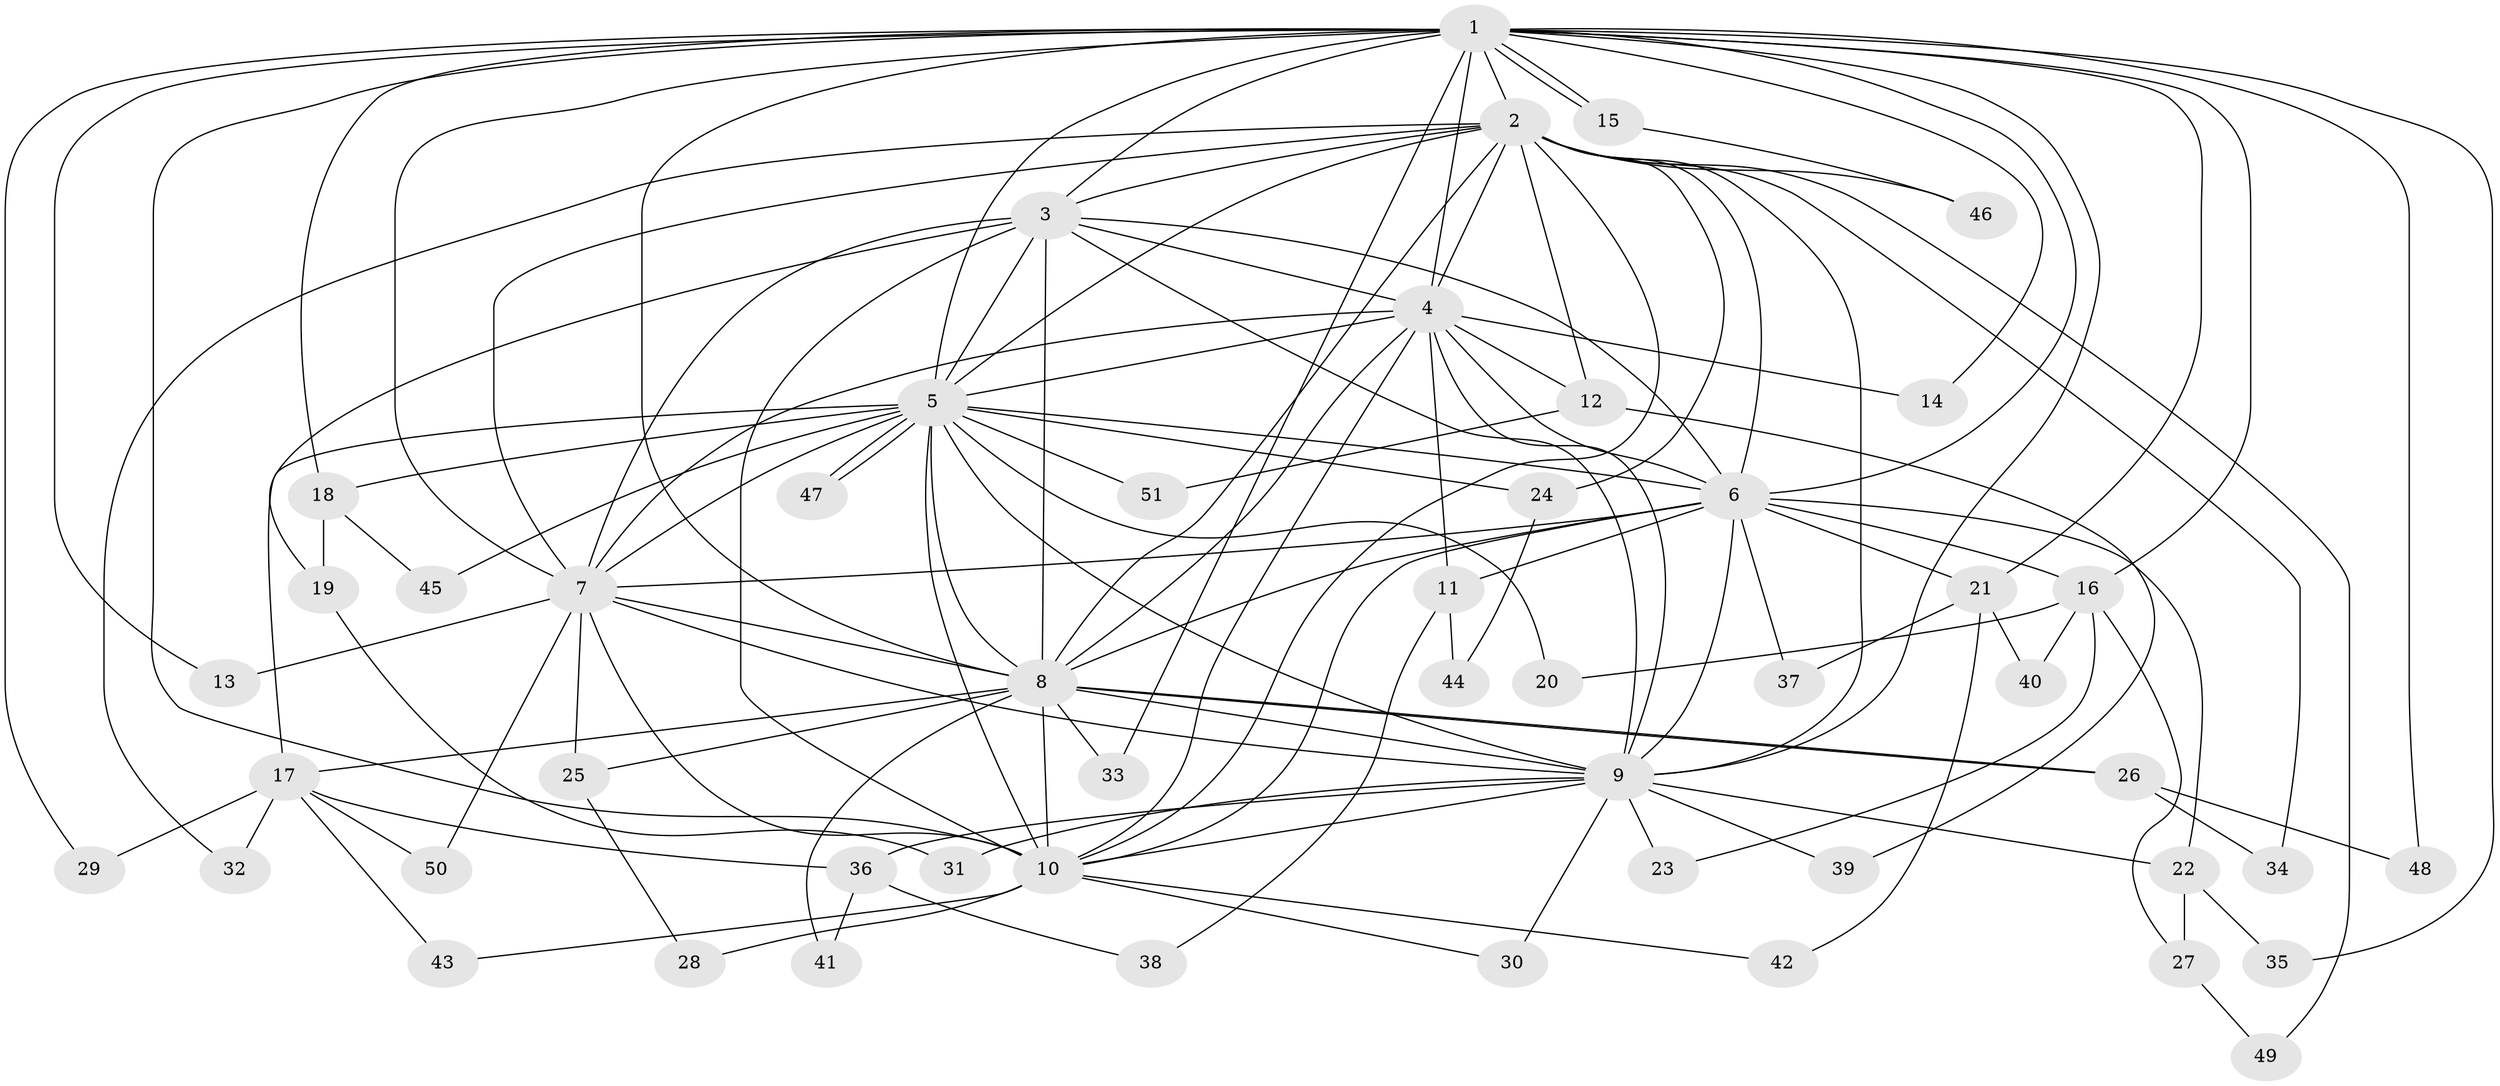 // coarse degree distribution, {20: 0.027777777777777776, 16: 0.027777777777777776, 10: 0.027777777777777776, 13: 0.08333333333333333, 12: 0.027777777777777776, 11: 0.027777777777777776, 4: 0.1111111111111111, 2: 0.4444444444444444, 3: 0.16666666666666666, 7: 0.027777777777777776, 5: 0.027777777777777776}
// Generated by graph-tools (version 1.1) at 2025/41/03/06/25 10:41:34]
// undirected, 51 vertices, 127 edges
graph export_dot {
graph [start="1"]
  node [color=gray90,style=filled];
  1;
  2;
  3;
  4;
  5;
  6;
  7;
  8;
  9;
  10;
  11;
  12;
  13;
  14;
  15;
  16;
  17;
  18;
  19;
  20;
  21;
  22;
  23;
  24;
  25;
  26;
  27;
  28;
  29;
  30;
  31;
  32;
  33;
  34;
  35;
  36;
  37;
  38;
  39;
  40;
  41;
  42;
  43;
  44;
  45;
  46;
  47;
  48;
  49;
  50;
  51;
  1 -- 2;
  1 -- 3;
  1 -- 4;
  1 -- 5;
  1 -- 6;
  1 -- 7;
  1 -- 8;
  1 -- 9;
  1 -- 10;
  1 -- 13;
  1 -- 14;
  1 -- 15;
  1 -- 15;
  1 -- 16;
  1 -- 18;
  1 -- 21;
  1 -- 29;
  1 -- 33;
  1 -- 35;
  1 -- 48;
  2 -- 3;
  2 -- 4;
  2 -- 5;
  2 -- 6;
  2 -- 7;
  2 -- 8;
  2 -- 9;
  2 -- 10;
  2 -- 12;
  2 -- 24;
  2 -- 32;
  2 -- 34;
  2 -- 46;
  2 -- 49;
  3 -- 4;
  3 -- 5;
  3 -- 6;
  3 -- 7;
  3 -- 8;
  3 -- 9;
  3 -- 10;
  3 -- 19;
  4 -- 5;
  4 -- 6;
  4 -- 7;
  4 -- 8;
  4 -- 9;
  4 -- 10;
  4 -- 11;
  4 -- 12;
  4 -- 14;
  5 -- 6;
  5 -- 7;
  5 -- 8;
  5 -- 9;
  5 -- 10;
  5 -- 17;
  5 -- 18;
  5 -- 20;
  5 -- 24;
  5 -- 45;
  5 -- 47;
  5 -- 47;
  5 -- 51;
  6 -- 7;
  6 -- 8;
  6 -- 9;
  6 -- 10;
  6 -- 11;
  6 -- 16;
  6 -- 21;
  6 -- 22;
  6 -- 37;
  7 -- 8;
  7 -- 9;
  7 -- 10;
  7 -- 13;
  7 -- 25;
  7 -- 50;
  8 -- 9;
  8 -- 10;
  8 -- 17;
  8 -- 25;
  8 -- 26;
  8 -- 26;
  8 -- 33;
  8 -- 41;
  9 -- 10;
  9 -- 22;
  9 -- 23;
  9 -- 30;
  9 -- 31;
  9 -- 36;
  9 -- 39;
  10 -- 28;
  10 -- 30;
  10 -- 42;
  10 -- 43;
  11 -- 38;
  11 -- 44;
  12 -- 39;
  12 -- 51;
  15 -- 46;
  16 -- 20;
  16 -- 23;
  16 -- 27;
  16 -- 40;
  17 -- 29;
  17 -- 32;
  17 -- 36;
  17 -- 43;
  17 -- 50;
  18 -- 19;
  18 -- 45;
  19 -- 31;
  21 -- 37;
  21 -- 40;
  21 -- 42;
  22 -- 27;
  22 -- 35;
  24 -- 44;
  25 -- 28;
  26 -- 34;
  26 -- 48;
  27 -- 49;
  36 -- 38;
  36 -- 41;
}
